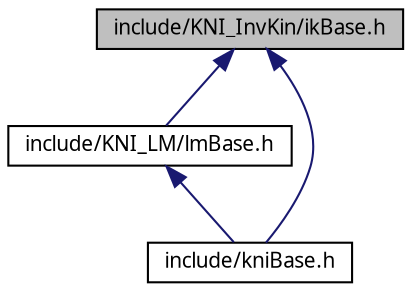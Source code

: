 digraph G
{
  edge [fontname="FreeSans.ttf",fontsize=10,labelfontname="FreeSans.ttf",labelfontsize=10];
  node [fontname="FreeSans.ttf",fontsize=10,shape=record];
  Node1 [label="include/KNI_InvKin/ikBase.h",height=0.2,width=0.4,color="black", fillcolor="grey75", style="filled" fontcolor="black"];
  Node1 -> Node2 [dir=back,color="midnightblue",fontsize=10,style="solid",fontname="FreeSans.ttf"];
  Node2 [label="include/KNI_LM/lmBase.h",height=0.2,width=0.4,color="black", fillcolor="white", style="filled",URL="$lmBase_8h.html"];
  Node2 -> Node3 [dir=back,color="midnightblue",fontsize=10,style="solid",fontname="FreeSans.ttf"];
  Node3 [label="include/kniBase.h",height=0.2,width=0.4,color="black", fillcolor="white", style="filled",URL="$kniBase_8h.html"];
  Node1 -> Node3 [dir=back,color="midnightblue",fontsize=10,style="solid",fontname="FreeSans.ttf"];
}
